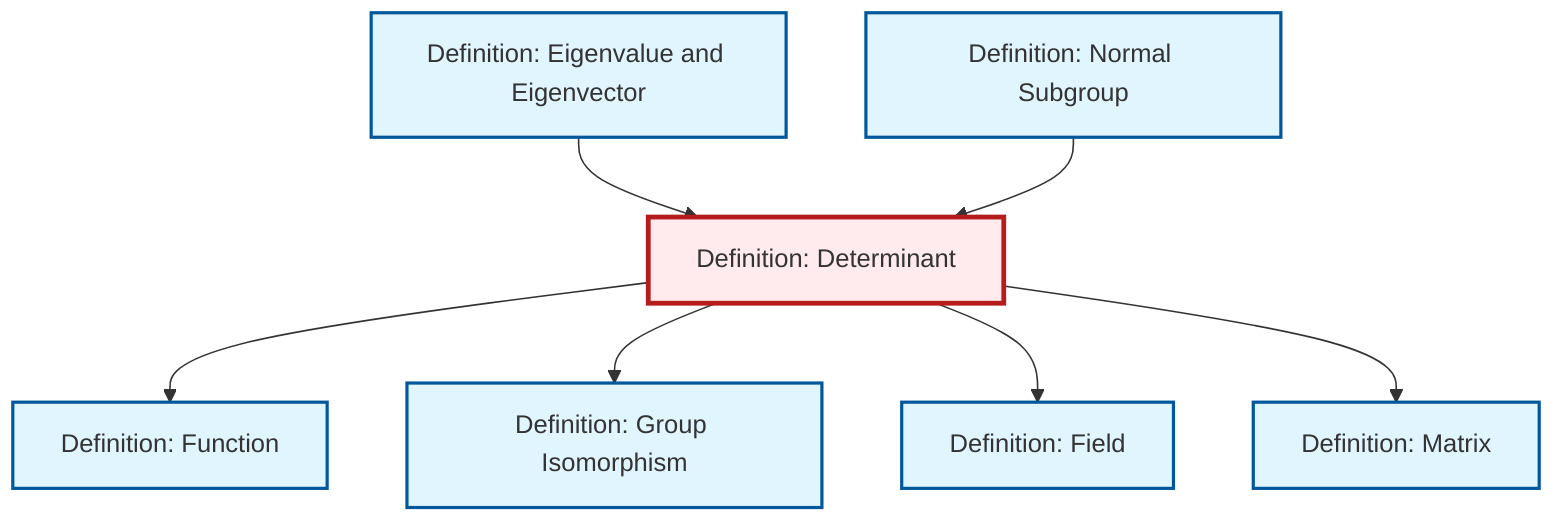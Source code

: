 graph TD
    classDef definition fill:#e1f5fe,stroke:#01579b,stroke-width:2px
    classDef theorem fill:#f3e5f5,stroke:#4a148c,stroke-width:2px
    classDef axiom fill:#fff3e0,stroke:#e65100,stroke-width:2px
    classDef example fill:#e8f5e9,stroke:#1b5e20,stroke-width:2px
    classDef current fill:#ffebee,stroke:#b71c1c,stroke-width:3px
    def-eigenvalue-eigenvector["Definition: Eigenvalue and Eigenvector"]:::definition
    def-field["Definition: Field"]:::definition
    def-determinant["Definition: Determinant"]:::definition
    def-normal-subgroup["Definition: Normal Subgroup"]:::definition
    def-matrix["Definition: Matrix"]:::definition
    def-isomorphism["Definition: Group Isomorphism"]:::definition
    def-function["Definition: Function"]:::definition
    def-eigenvalue-eigenvector --> def-determinant
    def-determinant --> def-function
    def-determinant --> def-isomorphism
    def-determinant --> def-field
    def-determinant --> def-matrix
    def-normal-subgroup --> def-determinant
    class def-determinant current